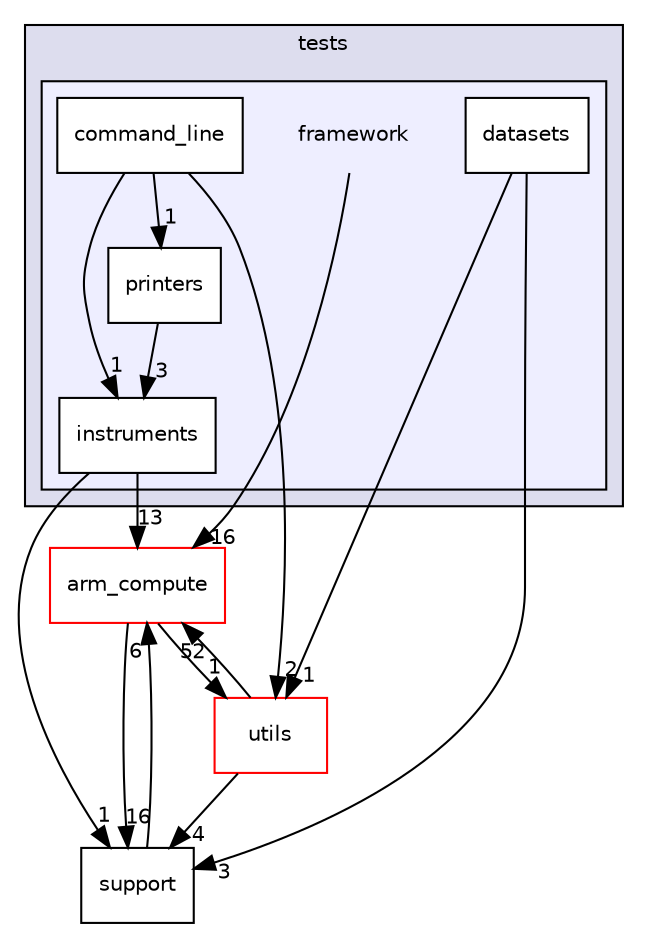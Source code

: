 digraph "tests/framework" {
  compound=true
  node [ fontsize="10", fontname="Helvetica"];
  edge [ labelfontsize="10", labelfontname="Helvetica"];
  subgraph clusterdir_59425e443f801f1f2fd8bbe4959a3ccf {
    graph [ bgcolor="#ddddee", pencolor="black", label="tests" fontname="Helvetica", fontsize="10", URL="dir_59425e443f801f1f2fd8bbe4959a3ccf.xhtml"]
  subgraph clusterdir_9e71e2da941d3cafc4d98a9f6ae3de4f {
    graph [ bgcolor="#eeeeff", pencolor="black", label="" URL="dir_9e71e2da941d3cafc4d98a9f6ae3de4f.xhtml"];
    dir_9e71e2da941d3cafc4d98a9f6ae3de4f [shape=plaintext label="framework"];
  dir_d247c927d0dc22626cf668ab2bd7f080 [shape=box label="command_line" fillcolor="white" style="filled" URL="dir_d247c927d0dc22626cf668ab2bd7f080.xhtml"];
  dir_0dd7887818bb8d90732685575a13f58a [shape=box label="datasets" fillcolor="white" style="filled" URL="dir_0dd7887818bb8d90732685575a13f58a.xhtml"];
  dir_4efd0ee2ecda32567e74991b08d544ea [shape=box label="instruments" fillcolor="white" style="filled" URL="dir_4efd0ee2ecda32567e74991b08d544ea.xhtml"];
  dir_68cb0bded1cc5601c88ddaacbb31e482 [shape=box label="printers" fillcolor="white" style="filled" URL="dir_68cb0bded1cc5601c88ddaacbb31e482.xhtml"];
  }
  }
  dir_214608ef36d61442cb2b0c1c4e9a7def [shape=box label="arm_compute" fillcolor="white" style="filled" color="red" URL="dir_214608ef36d61442cb2b0c1c4e9a7def.xhtml"];
  dir_5815af820a9cc9481f1d0990a0d60286 [shape=box label="support" URL="dir_5815af820a9cc9481f1d0990a0d60286.xhtml"];
  dir_cbdb8362360e11eafe2fa3bc74cf0ffd [shape=box label="utils" fillcolor="white" style="filled" color="red" URL="dir_cbdb8362360e11eafe2fa3bc74cf0ffd.xhtml"];
  dir_68cb0bded1cc5601c88ddaacbb31e482->dir_4efd0ee2ecda32567e74991b08d544ea [headlabel="3", labeldistance=1.5 headhref="dir_000047_000557.xhtml"];
  dir_d247c927d0dc22626cf668ab2bd7f080->dir_4efd0ee2ecda32567e74991b08d544ea [headlabel="1", labeldistance=1.5 headhref="dir_000555_000557.xhtml"];
  dir_d247c927d0dc22626cf668ab2bd7f080->dir_68cb0bded1cc5601c88ddaacbb31e482 [headlabel="1", labeldistance=1.5 headhref="dir_000555_000047.xhtml"];
  dir_d247c927d0dc22626cf668ab2bd7f080->dir_cbdb8362360e11eafe2fa3bc74cf0ffd [headlabel="2", labeldistance=1.5 headhref="dir_000555_000041.xhtml"];
  dir_cbdb8362360e11eafe2fa3bc74cf0ffd->dir_214608ef36d61442cb2b0c1c4e9a7def [headlabel="52", labeldistance=1.5 headhref="dir_000041_000000.xhtml"];
  dir_cbdb8362360e11eafe2fa3bc74cf0ffd->dir_5815af820a9cc9481f1d0990a0d60286 [headlabel="4", labeldistance=1.5 headhref="dir_000041_000031.xhtml"];
  dir_9e71e2da941d3cafc4d98a9f6ae3de4f->dir_214608ef36d61442cb2b0c1c4e9a7def [headlabel="16", labeldistance=1.5 headhref="dir_000038_000000.xhtml"];
  dir_214608ef36d61442cb2b0c1c4e9a7def->dir_5815af820a9cc9481f1d0990a0d60286 [headlabel="16", labeldistance=1.5 headhref="dir_000000_000031.xhtml"];
  dir_214608ef36d61442cb2b0c1c4e9a7def->dir_cbdb8362360e11eafe2fa3bc74cf0ffd [headlabel="1", labeldistance=1.5 headhref="dir_000000_000041.xhtml"];
  dir_4efd0ee2ecda32567e74991b08d544ea->dir_214608ef36d61442cb2b0c1c4e9a7def [headlabel="13", labeldistance=1.5 headhref="dir_000557_000000.xhtml"];
  dir_4efd0ee2ecda32567e74991b08d544ea->dir_5815af820a9cc9481f1d0990a0d60286 [headlabel="1", labeldistance=1.5 headhref="dir_000557_000031.xhtml"];
  dir_0dd7887818bb8d90732685575a13f58a->dir_5815af820a9cc9481f1d0990a0d60286 [headlabel="3", labeldistance=1.5 headhref="dir_000556_000031.xhtml"];
  dir_0dd7887818bb8d90732685575a13f58a->dir_cbdb8362360e11eafe2fa3bc74cf0ffd [headlabel="1", labeldistance=1.5 headhref="dir_000556_000041.xhtml"];
  dir_5815af820a9cc9481f1d0990a0d60286->dir_214608ef36d61442cb2b0c1c4e9a7def [headlabel="6", labeldistance=1.5 headhref="dir_000031_000000.xhtml"];
}
